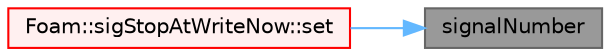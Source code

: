 digraph "signalNumber"
{
 // LATEX_PDF_SIZE
  bgcolor="transparent";
  edge [fontname=Helvetica,fontsize=10,labelfontname=Helvetica,labelfontsize=10];
  node [fontname=Helvetica,fontsize=10,shape=box,height=0.2,width=0.4];
  rankdir="RL";
  Node1 [id="Node000001",label="signalNumber",height=0.2,width=0.4,color="gray40", fillcolor="grey60", style="filled", fontcolor="black",tooltip=" "];
  Node1 -> Node2 [id="edge1_Node000001_Node000002",dir="back",color="steelblue1",style="solid",tooltip=" "];
  Node2 [id="Node000002",label="Foam::sigStopAtWriteNow::set",height=0.2,width=0.4,color="red", fillcolor="#FFF0F0", style="filled",URL="$classFoam_1_1sigStopAtWriteNow.html#a2dafe27b076ccf50e0c971fbbe393374",tooltip=" "];
}
